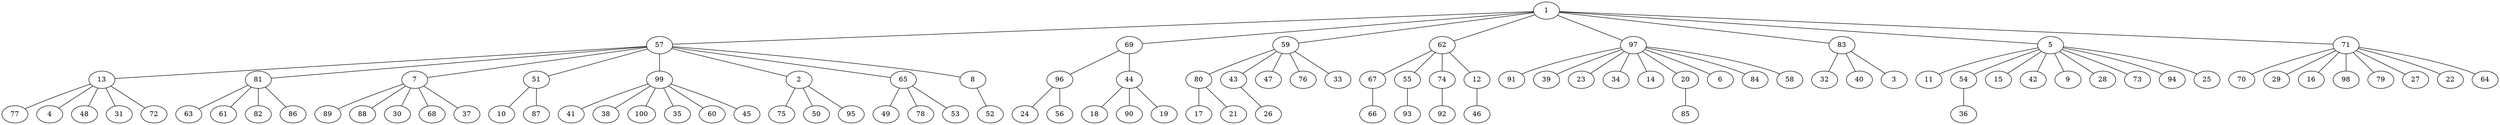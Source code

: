 graph g_m_99{
1--57
1--69
1--59
1--62
1--97
1--83
1--5
1--71
57--13
57--81
57--7
57--51
57--99
57--2
57--65
57--8
69--96
69--44
59--80
59--43
59--47
59--76
59--33
62--67
62--55
62--74
62--12
97--91
97--39
97--23
97--34
97--14
97--20
97--6
97--84
97--58
83--32
83--40
83--3
5--11
5--54
5--15
5--42
5--9
5--28
5--73
5--94
5--25
71--70
71--29
71--16
71--98
71--79
71--27
71--22
71--64
13--77
13--4
13--48
13--31
13--72
81--63
81--61
81--82
81--86
7--89
7--88
7--30
7--68
7--37
51--10
51--87
99--41
99--38
99--100
99--35
99--60
99--45
2--75
2--50
2--95
65--49
65--78
65--53
8--52
96--24
96--56
44--18
44--90
44--19
80--17
80--21
43--26
67--66
55--93
74--92
12--46
20--85
54--36
}
